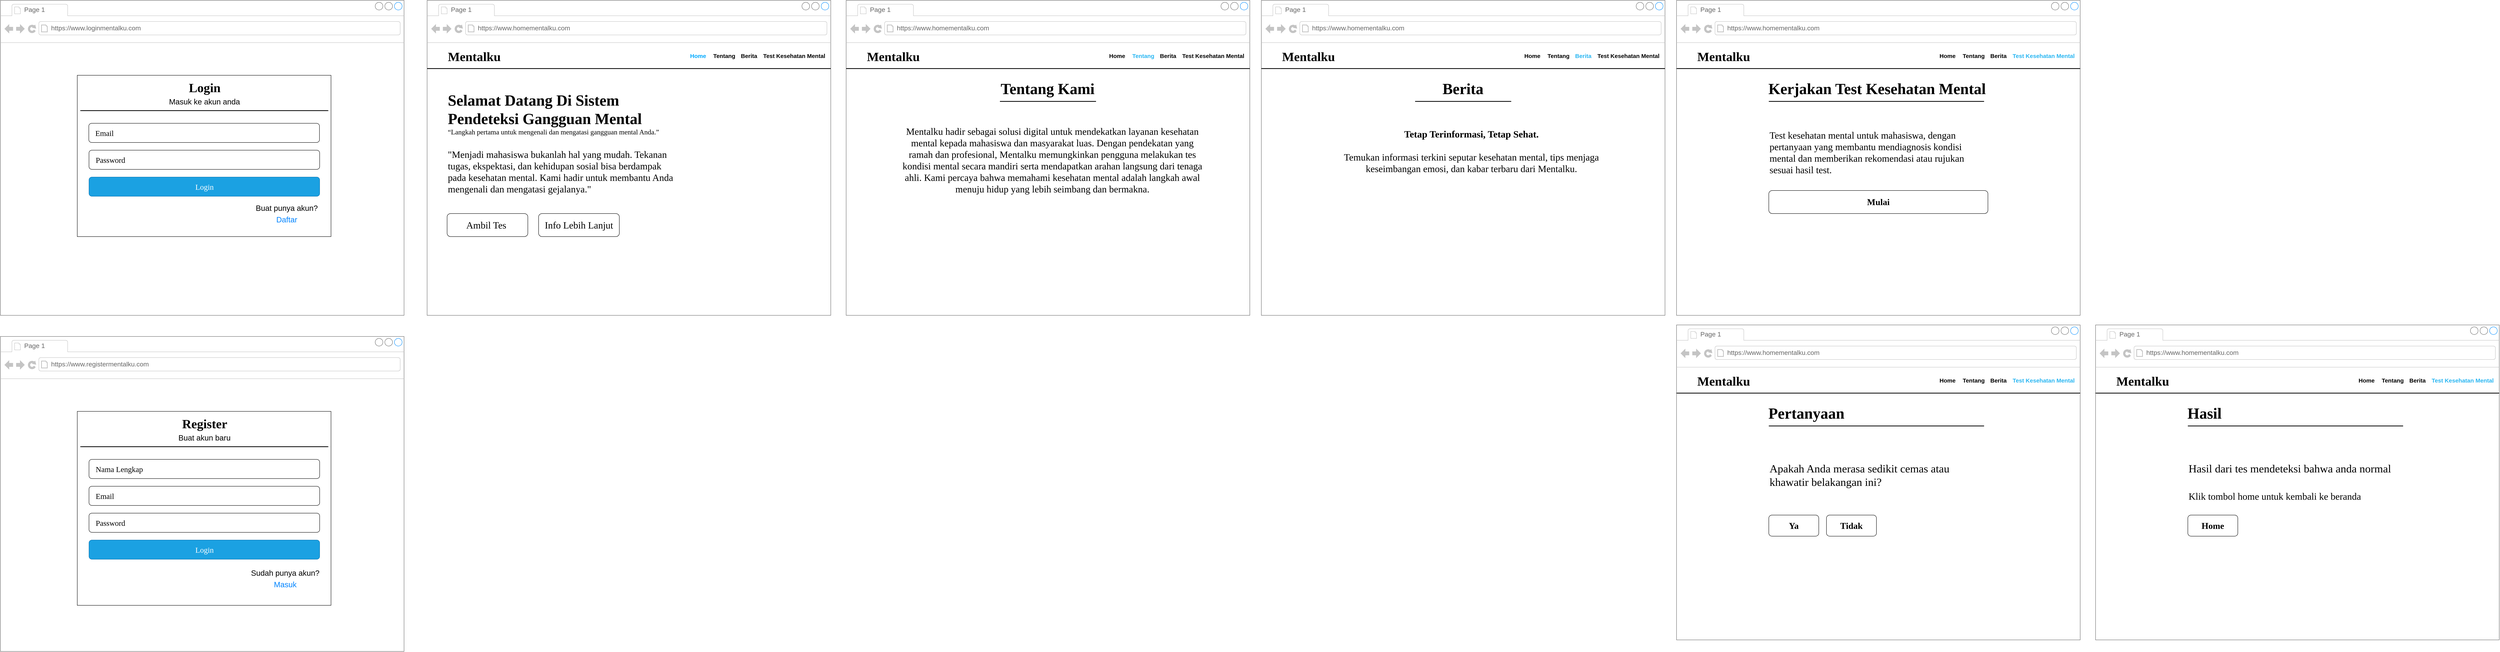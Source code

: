 <mxfile version="26.2.12">
  <diagram name="Page-1" id="2cc2dc42-3aac-f2a9-1cec-7a8b7cbee084">
    <mxGraphModel dx="9864" dy="3528" grid="1" gridSize="10" guides="1" tooltips="1" connect="1" arrows="1" fold="1" page="1" pageScale="1" pageWidth="1100" pageHeight="850" background="none" math="0" shadow="0">
      <root>
        <mxCell id="0" />
        <mxCell id="1" parent="0" />
        <mxCell id="7026571954dc6520-1" value="" style="strokeWidth=1;shadow=0;dashed=0;align=center;html=1;shape=mxgraph.mockup.containers.browserWindow;rSize=0;strokeColor=#666666;mainText=,;recursiveResize=0;rounded=0;labelBackgroundColor=none;fontFamily=Verdana;fontSize=15;labelBorderColor=light-dark(#29b6f2, #ededed);" parent="1" vertex="1">
          <mxGeometry x="-1100" y="15" width="1050" height="820" as="geometry" />
        </mxCell>
        <mxCell id="7026571954dc6520-2" value="Page 1" style="strokeWidth=1;shadow=0;dashed=0;align=center;html=1;shape=mxgraph.mockup.containers.anchor;fontSize=17;fontColor=#666666;align=left;" parent="7026571954dc6520-1" vertex="1">
          <mxGeometry x="60" y="12" width="110" height="26" as="geometry" />
        </mxCell>
        <mxCell id="7026571954dc6520-3" value="https://www.homementalku.com" style="strokeWidth=1;shadow=0;dashed=0;align=center;html=1;shape=mxgraph.mockup.containers.anchor;rSize=0;fontSize=17;fontColor=#666666;align=left;" parent="7026571954dc6520-1" vertex="1">
          <mxGeometry x="130" y="60" width="250" height="26" as="geometry" />
        </mxCell>
        <mxCell id="7026571954dc6520-4" value="&lt;b&gt;Mentalku&lt;/b&gt;" style="text;html=1;points=[];align=left;verticalAlign=top;spacingTop=-4;fontSize=33;fontFamily=Times New Roman;" parent="7026571954dc6520-1" vertex="1">
          <mxGeometry x="52" y="125" width="128" height="37" as="geometry" />
        </mxCell>
        <mxCell id="7026571954dc6520-17" value="&quot;Menjadi mahasiswa bukanlah hal yang mudah. Tekanan tugas, ekspektasi, dan kehidupan sosial bisa berdampak pada kesehatan mental. Kami hadir untuk membantu Anda mengenali dan mengatasi gejalanya.&quot;" style="text;spacingTop=-5;whiteSpace=wrap;html=1;align=left;fontSize=25;fontFamily=Times New Roman;fillColor=none;strokeColor=none;rounded=0;shadow=1;labelBackgroundColor=none;" parent="7026571954dc6520-1" vertex="1">
          <mxGeometry x="52" y="385" width="608" height="145" as="geometry" />
        </mxCell>
        <mxCell id="vVaXHezr2yrxC_cSdvCb-132" value="" style="line;strokeWidth=2;html=1;" vertex="1" parent="7026571954dc6520-1">
          <mxGeometry y="160" width="1050" height="35" as="geometry" />
        </mxCell>
        <mxCell id="vVaXHezr2yrxC_cSdvCb-134" value="&lt;b&gt;&lt;font style=&quot;font-size: 15px;&quot;&gt;Home&lt;/font&gt;&lt;/b&gt;" style="text;html=1;align=center;verticalAlign=middle;whiteSpace=wrap;rounded=0;fontColor=light-dark(#00aaff, #ededed);" vertex="1" parent="7026571954dc6520-1">
          <mxGeometry x="675" y="128.5" width="60" height="30" as="geometry" />
        </mxCell>
        <mxCell id="vVaXHezr2yrxC_cSdvCb-135" value="&lt;b&gt;Tentang&lt;/b&gt;" style="text;html=1;align=center;verticalAlign=middle;whiteSpace=wrap;rounded=0;fontSize=15;" vertex="1" parent="7026571954dc6520-1">
          <mxGeometry x="738" y="128.5" width="70" height="30" as="geometry" />
        </mxCell>
        <mxCell id="vVaXHezr2yrxC_cSdvCb-136" value="&lt;b&gt;Berita&lt;/b&gt;" style="text;html=1;align=center;verticalAlign=middle;whiteSpace=wrap;rounded=0;fontSize=15;" vertex="1" parent="7026571954dc6520-1">
          <mxGeometry x="805" y="128.5" width="65" height="30" as="geometry" />
        </mxCell>
        <mxCell id="vVaXHezr2yrxC_cSdvCb-137" value="&lt;b&gt;Test Kesehatan Mental&lt;/b&gt;" style="text;html=1;align=center;verticalAlign=middle;whiteSpace=wrap;rounded=0;fontSize=15;" vertex="1" parent="7026571954dc6520-1">
          <mxGeometry x="870" y="128.5" width="170" height="30" as="geometry" />
        </mxCell>
        <mxCell id="vVaXHezr2yrxC_cSdvCb-151" value="&lt;b&gt;&lt;font style=&quot;font-size: 40px;&quot;&gt;Selamat Datang Di Sistem Pendeteksi Gangguan Mental&lt;/font&gt;&lt;/b&gt;" style="text;spacingTop=-5;whiteSpace=wrap;html=1;align=left;fontSize=31;fontFamily=Times New Roman;fillColor=none;strokeColor=none;rounded=0;shadow=1;labelBackgroundColor=none;" vertex="1" parent="7026571954dc6520-1">
          <mxGeometry x="52" y="235" width="568" height="115" as="geometry" />
        </mxCell>
        <mxCell id="vVaXHezr2yrxC_cSdvCb-153" value="Ambil Tes&amp;nbsp;" style="rounded=1;html=1;fontSize=25;fontFamily=Times New Roman;glass=0;labelBorderColor=none;whiteSpace=wrap;" vertex="1" parent="7026571954dc6520-1">
          <mxGeometry x="52" y="555" width="210" height="60" as="geometry" />
        </mxCell>
        <mxCell id="vVaXHezr2yrxC_cSdvCb-167" value="Info Lebih Lanjut" style="rounded=1;whiteSpace=wrap;html=1;fontSize=25;fontFamily=Times New Roman;" vertex="1" parent="7026571954dc6520-1">
          <mxGeometry x="290" y="555" width="210" height="60" as="geometry" />
        </mxCell>
        <mxCell id="vVaXHezr2yrxC_cSdvCb-181" value="“Langkah pertama untuk mengenali dan mengatasi gangguan mental Anda.”" style="text;html=1;align=left;verticalAlign=middle;whiteSpace=wrap;rounded=0;fontFamily=Times New Roman;fontSize=18;" vertex="1" parent="7026571954dc6520-1">
          <mxGeometry x="52" y="328" width="558" height="30" as="geometry" />
        </mxCell>
        <mxCell id="vVaXHezr2yrxC_cSdvCb-82" value="" style="strokeWidth=1;shadow=0;dashed=0;align=center;html=1;shape=mxgraph.mockup.containers.browserWindow;rSize=0;strokeColor=#666666;mainText=,;recursiveResize=0;rounded=0;labelBackgroundColor=none;fontFamily=Verdana;fontSize=12" vertex="1" parent="1">
          <mxGeometry x="-2210" y="15" width="1050" height="820" as="geometry" />
        </mxCell>
        <mxCell id="vVaXHezr2yrxC_cSdvCb-83" value="Page 1" style="strokeWidth=1;shadow=0;dashed=0;align=center;html=1;shape=mxgraph.mockup.containers.anchor;fontSize=17;fontColor=#666666;align=left;" vertex="1" parent="vVaXHezr2yrxC_cSdvCb-82">
          <mxGeometry x="60" y="12" width="110" height="26" as="geometry" />
        </mxCell>
        <mxCell id="vVaXHezr2yrxC_cSdvCb-84" value="https://www.loginmentalku.com" style="strokeWidth=1;shadow=0;dashed=0;align=center;html=1;shape=mxgraph.mockup.containers.anchor;rSize=0;fontSize=17;fontColor=#666666;align=left;" vertex="1" parent="vVaXHezr2yrxC_cSdvCb-82">
          <mxGeometry x="130" y="60" width="250" height="26" as="geometry" />
        </mxCell>
        <mxCell id="vVaXHezr2yrxC_cSdvCb-85" value="" style="rounded=0;whiteSpace=wrap;html=1;" vertex="1" parent="vVaXHezr2yrxC_cSdvCb-82">
          <mxGeometry x="200" y="195" width="660" height="420" as="geometry" />
        </mxCell>
        <mxCell id="vVaXHezr2yrxC_cSdvCb-86" value="&lt;b&gt;&lt;font style=&quot;font-size: 33px;&quot;&gt;Login&lt;/font&gt;&lt;/b&gt;" style="text;html=1;points=[];align=center;verticalAlign=middle;spacingTop=-4;fontSize=30;fontFamily=Verdana;rounded=0;labelPosition=center;verticalLabelPosition=middle;" vertex="1" parent="vVaXHezr2yrxC_cSdvCb-82">
          <mxGeometry x="478" y="205" width="105" height="49" as="geometry" />
        </mxCell>
        <mxCell id="vVaXHezr2yrxC_cSdvCb-87" value="" style="line;strokeWidth=2;html=1;" vertex="1" parent="vVaXHezr2yrxC_cSdvCb-82">
          <mxGeometry x="208" y="282" width="645" height="10" as="geometry" />
        </mxCell>
        <mxCell id="vVaXHezr2yrxC_cSdvCb-88" value="Masuk ke akun anda" style="text;html=1;align=center;verticalAlign=middle;whiteSpace=wrap;rounded=0;fontSize=20;" vertex="1" parent="vVaXHezr2yrxC_cSdvCb-82">
          <mxGeometry x="419.5" y="233" width="222" height="59" as="geometry" />
        </mxCell>
        <mxCell id="vVaXHezr2yrxC_cSdvCb-89" value="&lt;font face=&quot;Times New Roman&quot; style=&quot;font-size: 20px;&quot;&gt;&amp;nbsp; &amp;nbsp;Email&lt;/font&gt;" style="rounded=1;whiteSpace=wrap;html=1;align=left;" vertex="1" parent="vVaXHezr2yrxC_cSdvCb-82">
          <mxGeometry x="230" y="320" width="600" height="50" as="geometry" />
        </mxCell>
        <mxCell id="vVaXHezr2yrxC_cSdvCb-90" value="&lt;font face=&quot;Times New Roman&quot; style=&quot;font-size: 20px;&quot;&gt;&amp;nbsp; &amp;nbsp;Password&lt;/font&gt;" style="rounded=1;whiteSpace=wrap;html=1;align=left;" vertex="1" parent="vVaXHezr2yrxC_cSdvCb-82">
          <mxGeometry x="230.5" y="390" width="600" height="50" as="geometry" />
        </mxCell>
        <mxCell id="vVaXHezr2yrxC_cSdvCb-91" value="&lt;font face=&quot;Times New Roman&quot; style=&quot;font-size: 20px;&quot;&gt;Login&lt;/font&gt;" style="rounded=1;whiteSpace=wrap;html=1;align=center;fillColor=#1ba1e2;fontColor=#ffffff;strokeColor=#006EAF;" vertex="1" parent="vVaXHezr2yrxC_cSdvCb-82">
          <mxGeometry x="230.5" y="460" width="600" height="50" as="geometry" />
        </mxCell>
        <mxCell id="vVaXHezr2yrxC_cSdvCb-103" value="&lt;font style=&quot;font-size: 20px;&quot;&gt;Buat punya akun?&lt;/font&gt;" style="text;html=1;align=center;verticalAlign=middle;whiteSpace=wrap;rounded=0;" vertex="1" parent="vVaXHezr2yrxC_cSdvCb-82">
          <mxGeometry x="660" y="525" width="170" height="30" as="geometry" />
        </mxCell>
        <mxCell id="vVaXHezr2yrxC_cSdvCb-104" value="Daftar" style="text;html=1;align=center;verticalAlign=middle;whiteSpace=wrap;rounded=0;fontSize=20;labelBackgroundColor=none;fontColor=light-dark(#0084ff, #ededed);" vertex="1" parent="vVaXHezr2yrxC_cSdvCb-82">
          <mxGeometry x="715" y="555" width="60" height="30" as="geometry" />
        </mxCell>
        <mxCell id="vVaXHezr2yrxC_cSdvCb-105" value="" style="strokeWidth=1;shadow=0;dashed=0;align=center;html=1;shape=mxgraph.mockup.containers.browserWindow;rSize=0;strokeColor=#666666;mainText=,;recursiveResize=0;rounded=0;labelBackgroundColor=none;fontFamily=Verdana;fontSize=12" vertex="1" parent="1">
          <mxGeometry x="-2210" y="890" width="1050" height="820" as="geometry" />
        </mxCell>
        <mxCell id="vVaXHezr2yrxC_cSdvCb-106" value="Page 1" style="strokeWidth=1;shadow=0;dashed=0;align=center;html=1;shape=mxgraph.mockup.containers.anchor;fontSize=17;fontColor=#666666;align=left;" vertex="1" parent="vVaXHezr2yrxC_cSdvCb-105">
          <mxGeometry x="60" y="12" width="110" height="26" as="geometry" />
        </mxCell>
        <mxCell id="vVaXHezr2yrxC_cSdvCb-107" value="https://www.registermentalku.com" style="strokeWidth=1;shadow=0;dashed=0;align=center;html=1;shape=mxgraph.mockup.containers.anchor;rSize=0;fontSize=17;fontColor=#666666;align=left;" vertex="1" parent="vVaXHezr2yrxC_cSdvCb-105">
          <mxGeometry x="130" y="60" width="250" height="26" as="geometry" />
        </mxCell>
        <mxCell id="vVaXHezr2yrxC_cSdvCb-108" value="" style="rounded=0;whiteSpace=wrap;html=1;" vertex="1" parent="vVaXHezr2yrxC_cSdvCb-105">
          <mxGeometry x="200" y="195" width="660" height="505" as="geometry" />
        </mxCell>
        <mxCell id="vVaXHezr2yrxC_cSdvCb-109" value="&lt;span style=&quot;font-size: 33px;&quot;&gt;&lt;b&gt;Register&lt;/b&gt;&lt;/span&gt;" style="text;html=1;points=[];align=center;verticalAlign=middle;spacingTop=-4;fontSize=30;fontFamily=Verdana;rounded=0;labelPosition=center;verticalLabelPosition=middle;" vertex="1" parent="vVaXHezr2yrxC_cSdvCb-105">
          <mxGeometry x="478" y="205" width="105" height="49" as="geometry" />
        </mxCell>
        <mxCell id="vVaXHezr2yrxC_cSdvCb-110" value="" style="line;strokeWidth=2;html=1;" vertex="1" parent="vVaXHezr2yrxC_cSdvCb-105">
          <mxGeometry x="208" y="282" width="645" height="10" as="geometry" />
        </mxCell>
        <mxCell id="vVaXHezr2yrxC_cSdvCb-111" value="Buat akun baru" style="text;html=1;align=center;verticalAlign=middle;whiteSpace=wrap;rounded=0;fontSize=20;" vertex="1" parent="vVaXHezr2yrxC_cSdvCb-105">
          <mxGeometry x="419.5" y="233" width="222" height="59" as="geometry" />
        </mxCell>
        <mxCell id="vVaXHezr2yrxC_cSdvCb-112" value="&lt;font face=&quot;Times New Roman&quot; style=&quot;font-size: 20px;&quot;&gt;&amp;nbsp; &amp;nbsp;Nama Lengkap&lt;/font&gt;" style="rounded=1;whiteSpace=wrap;html=1;align=left;" vertex="1" parent="vVaXHezr2yrxC_cSdvCb-105">
          <mxGeometry x="230.5" y="320" width="600" height="50" as="geometry" />
        </mxCell>
        <mxCell id="vVaXHezr2yrxC_cSdvCb-113" value="&lt;font face=&quot;Times New Roman&quot; style=&quot;font-size: 20px;&quot;&gt;&amp;nbsp; &amp;nbsp;Password&lt;/font&gt;" style="rounded=1;whiteSpace=wrap;html=1;align=left;" vertex="1" parent="vVaXHezr2yrxC_cSdvCb-105">
          <mxGeometry x="230.5" y="460" width="600" height="50" as="geometry" />
        </mxCell>
        <mxCell id="vVaXHezr2yrxC_cSdvCb-114" value="&lt;font face=&quot;Times New Roman&quot; style=&quot;font-size: 20px;&quot;&gt;Login&lt;/font&gt;" style="rounded=1;whiteSpace=wrap;html=1;align=center;fillColor=#1ba1e2;fontColor=#ffffff;strokeColor=#006EAF;" vertex="1" parent="vVaXHezr2yrxC_cSdvCb-105">
          <mxGeometry x="230.5" y="530" width="600" height="50" as="geometry" />
        </mxCell>
        <mxCell id="vVaXHezr2yrxC_cSdvCb-115" value="&lt;font style=&quot;font-size: 20px;&quot;&gt;Sudah punya akun?&lt;/font&gt;" style="text;html=1;align=center;verticalAlign=middle;whiteSpace=wrap;rounded=0;" vertex="1" parent="vVaXHezr2yrxC_cSdvCb-105">
          <mxGeometry x="650.5" y="600" width="180" height="30" as="geometry" />
        </mxCell>
        <mxCell id="vVaXHezr2yrxC_cSdvCb-116" value="Masuk" style="text;html=1;align=center;verticalAlign=middle;whiteSpace=wrap;rounded=0;fontSize=20;labelBackgroundColor=none;fontColor=light-dark(#0084ff, #ededed);" vertex="1" parent="vVaXHezr2yrxC_cSdvCb-105">
          <mxGeometry x="710.5" y="630" width="60" height="30" as="geometry" />
        </mxCell>
        <mxCell id="vVaXHezr2yrxC_cSdvCb-117" value="&lt;font face=&quot;Times New Roman&quot; style=&quot;font-size: 20px;&quot;&gt;&amp;nbsp; &amp;nbsp;Email&lt;/font&gt;" style="rounded=1;whiteSpace=wrap;html=1;align=left;" vertex="1" parent="vVaXHezr2yrxC_cSdvCb-105">
          <mxGeometry x="230.5" y="390" width="600" height="50" as="geometry" />
        </mxCell>
        <mxCell id="vVaXHezr2yrxC_cSdvCb-182" value="" style="strokeWidth=1;shadow=0;dashed=0;align=center;html=1;shape=mxgraph.mockup.containers.browserWindow;rSize=0;strokeColor=#666666;mainText=,;recursiveResize=0;rounded=0;labelBackgroundColor=none;fontFamily=Verdana;fontSize=15;labelBorderColor=light-dark(#29b6f2, #ededed);" vertex="1" parent="1">
          <mxGeometry x="-10.0" y="15" width="1050" height="820" as="geometry" />
        </mxCell>
        <mxCell id="vVaXHezr2yrxC_cSdvCb-183" value="Page 1" style="strokeWidth=1;shadow=0;dashed=0;align=center;html=1;shape=mxgraph.mockup.containers.anchor;fontSize=17;fontColor=#666666;align=left;" vertex="1" parent="vVaXHezr2yrxC_cSdvCb-182">
          <mxGeometry x="60" y="12" width="110" height="26" as="geometry" />
        </mxCell>
        <mxCell id="vVaXHezr2yrxC_cSdvCb-184" value="https://www.homementalku.com" style="strokeWidth=1;shadow=0;dashed=0;align=center;html=1;shape=mxgraph.mockup.containers.anchor;rSize=0;fontSize=17;fontColor=#666666;align=left;" vertex="1" parent="vVaXHezr2yrxC_cSdvCb-182">
          <mxGeometry x="130" y="60" width="250" height="26" as="geometry" />
        </mxCell>
        <mxCell id="vVaXHezr2yrxC_cSdvCb-185" value="&lt;b&gt;Mentalku&lt;/b&gt;" style="text;html=1;points=[];align=left;verticalAlign=top;spacingTop=-4;fontSize=33;fontFamily=Times New Roman;" vertex="1" parent="vVaXHezr2yrxC_cSdvCb-182">
          <mxGeometry x="52" y="125" width="128" height="37" as="geometry" />
        </mxCell>
        <mxCell id="vVaXHezr2yrxC_cSdvCb-187" value="" style="line;strokeWidth=2;html=1;" vertex="1" parent="vVaXHezr2yrxC_cSdvCb-182">
          <mxGeometry y="160" width="1050" height="35" as="geometry" />
        </mxCell>
        <mxCell id="vVaXHezr2yrxC_cSdvCb-188" value="&lt;b&gt;&lt;font style=&quot;font-size: 15px;&quot;&gt;Home&lt;/font&gt;&lt;/b&gt;" style="text;html=1;align=center;verticalAlign=middle;whiteSpace=wrap;rounded=0;fontColor=light-dark(#000000,#EDEDED);" vertex="1" parent="vVaXHezr2yrxC_cSdvCb-182">
          <mxGeometry x="675" y="128.5" width="60" height="30" as="geometry" />
        </mxCell>
        <mxCell id="vVaXHezr2yrxC_cSdvCb-189" value="&lt;b&gt;Tentang&lt;/b&gt;" style="text;html=1;align=center;verticalAlign=middle;whiteSpace=wrap;rounded=0;fontSize=15;fontColor=light-dark(#29b6f2, #ededed);" vertex="1" parent="vVaXHezr2yrxC_cSdvCb-182">
          <mxGeometry x="738" y="128.5" width="70" height="30" as="geometry" />
        </mxCell>
        <mxCell id="vVaXHezr2yrxC_cSdvCb-190" value="&lt;b&gt;Berita&lt;/b&gt;" style="text;html=1;align=center;verticalAlign=middle;whiteSpace=wrap;rounded=0;fontSize=15;" vertex="1" parent="vVaXHezr2yrxC_cSdvCb-182">
          <mxGeometry x="805" y="128.5" width="65" height="30" as="geometry" />
        </mxCell>
        <mxCell id="vVaXHezr2yrxC_cSdvCb-191" value="&lt;b&gt;Test Kesehatan Mental&lt;/b&gt;" style="text;html=1;align=center;verticalAlign=middle;whiteSpace=wrap;rounded=0;fontSize=15;" vertex="1" parent="vVaXHezr2yrxC_cSdvCb-182">
          <mxGeometry x="870" y="128.5" width="170" height="30" as="geometry" />
        </mxCell>
        <mxCell id="vVaXHezr2yrxC_cSdvCb-192" value="&lt;b&gt;&lt;font style=&quot;font-size: 40px;&quot;&gt;Tentang Kami&lt;/font&gt;&lt;/b&gt;" style="text;spacingTop=-5;whiteSpace=wrap;html=1;align=left;fontSize=31;fontFamily=Times New Roman;fillColor=none;strokeColor=none;rounded=0;shadow=1;labelBackgroundColor=none;" vertex="1" parent="vVaXHezr2yrxC_cSdvCb-182">
          <mxGeometry x="400" y="205" width="249" height="45" as="geometry" />
        </mxCell>
        <mxCell id="vVaXHezr2yrxC_cSdvCb-197" value="" style="line;strokeWidth=2;html=1;" vertex="1" parent="vVaXHezr2yrxC_cSdvCb-182">
          <mxGeometry x="400" y="258" width="250" height="10" as="geometry" />
        </mxCell>
        <mxCell id="vVaXHezr2yrxC_cSdvCb-199" value="&lt;span style=&quot;&quot; data-start=&quot;80&quot; data-end=&quot;92&quot;&gt;Mentalku&lt;/span&gt; hadir sebagai solusi digital untuk mendekatkan layanan kesehatan mental kepada mahasiswa dan masyarakat luas. Dengan pendekatan yang ramah dan profesional, Mentalku memungkinkan pengguna melakukan tes kondisi mental secara mandiri serta mendapatkan arahan langsung dari tenaga ahli. Kami percaya bahwa memahami kesehatan mental adalah langkah awal menuju hidup yang lebih seimbang dan bermakna." style="text;spacingTop=-5;whiteSpace=wrap;html=1;align=center;fontSize=25;fontFamily=Times New Roman;fillColor=none;strokeColor=none;rounded=0;shadow=1;labelBackgroundColor=none;" vertex="1" parent="vVaXHezr2yrxC_cSdvCb-182">
          <mxGeometry x="140" y="325" width="793" height="205" as="geometry" />
        </mxCell>
        <mxCell id="vVaXHezr2yrxC_cSdvCb-200" value="" style="strokeWidth=1;shadow=0;dashed=0;align=center;html=1;shape=mxgraph.mockup.containers.browserWindow;rSize=0;strokeColor=#666666;mainText=,;recursiveResize=0;rounded=0;labelBackgroundColor=none;fontFamily=Verdana;fontSize=15;labelBorderColor=light-dark(#29b6f2, #ededed);" vertex="1" parent="1">
          <mxGeometry x="1070.0" y="15" width="1050" height="820" as="geometry" />
        </mxCell>
        <mxCell id="vVaXHezr2yrxC_cSdvCb-201" value="Page 1" style="strokeWidth=1;shadow=0;dashed=0;align=center;html=1;shape=mxgraph.mockup.containers.anchor;fontSize=17;fontColor=#666666;align=left;" vertex="1" parent="vVaXHezr2yrxC_cSdvCb-200">
          <mxGeometry x="60" y="12" width="110" height="26" as="geometry" />
        </mxCell>
        <mxCell id="vVaXHezr2yrxC_cSdvCb-202" value="https://www.homementalku.com" style="strokeWidth=1;shadow=0;dashed=0;align=center;html=1;shape=mxgraph.mockup.containers.anchor;rSize=0;fontSize=17;fontColor=#666666;align=left;" vertex="1" parent="vVaXHezr2yrxC_cSdvCb-200">
          <mxGeometry x="130" y="60" width="250" height="26" as="geometry" />
        </mxCell>
        <mxCell id="vVaXHezr2yrxC_cSdvCb-203" value="&lt;b&gt;Mentalku&lt;/b&gt;" style="text;html=1;points=[];align=left;verticalAlign=top;spacingTop=-4;fontSize=33;fontFamily=Times New Roman;" vertex="1" parent="vVaXHezr2yrxC_cSdvCb-200">
          <mxGeometry x="52" y="125" width="128" height="37" as="geometry" />
        </mxCell>
        <mxCell id="vVaXHezr2yrxC_cSdvCb-204" value="" style="line;strokeWidth=2;html=1;" vertex="1" parent="vVaXHezr2yrxC_cSdvCb-200">
          <mxGeometry y="160" width="1050" height="35" as="geometry" />
        </mxCell>
        <mxCell id="vVaXHezr2yrxC_cSdvCb-205" value="&lt;b&gt;&lt;font style=&quot;font-size: 15px;&quot;&gt;Home&lt;/font&gt;&lt;/b&gt;" style="text;html=1;align=center;verticalAlign=middle;whiteSpace=wrap;rounded=0;fontColor=light-dark(#000000,#EDEDED);" vertex="1" parent="vVaXHezr2yrxC_cSdvCb-200">
          <mxGeometry x="675" y="128.5" width="60" height="30" as="geometry" />
        </mxCell>
        <mxCell id="vVaXHezr2yrxC_cSdvCb-206" value="&lt;b&gt;Tentang&lt;/b&gt;" style="text;html=1;align=center;verticalAlign=middle;whiteSpace=wrap;rounded=0;fontSize=15;fontColor=light-dark(#000000,#EDEDED);" vertex="1" parent="vVaXHezr2yrxC_cSdvCb-200">
          <mxGeometry x="738" y="128.5" width="70" height="30" as="geometry" />
        </mxCell>
        <mxCell id="vVaXHezr2yrxC_cSdvCb-207" value="&lt;b&gt;Berita&lt;/b&gt;" style="text;html=1;align=center;verticalAlign=middle;whiteSpace=wrap;rounded=0;fontSize=15;fontColor=light-dark(#29b6f2, #ededed);" vertex="1" parent="vVaXHezr2yrxC_cSdvCb-200">
          <mxGeometry x="805" y="128.5" width="65" height="30" as="geometry" />
        </mxCell>
        <mxCell id="vVaXHezr2yrxC_cSdvCb-208" value="&lt;b&gt;Test Kesehatan Mental&lt;/b&gt;" style="text;html=1;align=center;verticalAlign=middle;whiteSpace=wrap;rounded=0;fontSize=15;" vertex="1" parent="vVaXHezr2yrxC_cSdvCb-200">
          <mxGeometry x="870" y="128.5" width="170" height="30" as="geometry" />
        </mxCell>
        <mxCell id="vVaXHezr2yrxC_cSdvCb-209" value="&lt;b&gt;&lt;font style=&quot;font-size: 40px;&quot;&gt;Berita&lt;/font&gt;&lt;/b&gt;" style="text;spacingTop=-5;whiteSpace=wrap;html=1;align=center;fontSize=31;fontFamily=Times New Roman;fillColor=none;strokeColor=none;rounded=0;shadow=1;labelBackgroundColor=none;" vertex="1" parent="vVaXHezr2yrxC_cSdvCb-200">
          <mxGeometry x="400" y="205" width="249" height="45" as="geometry" />
        </mxCell>
        <mxCell id="vVaXHezr2yrxC_cSdvCb-210" value="" style="line;strokeWidth=2;html=1;" vertex="1" parent="vVaXHezr2yrxC_cSdvCb-200">
          <mxGeometry x="400" y="258" width="250" height="10" as="geometry" />
        </mxCell>
        <mxCell id="vVaXHezr2yrxC_cSdvCb-211" value="&lt;p class=&quot;&quot; data-end=&quot;288&quot; data-start=&quot;132&quot;&gt;&lt;strong data-end=&quot;168&quot; data-start=&quot;132&quot;&gt;Tetap Terinformasi, Tetap Sehat.&lt;/strong&gt;&lt;br data-end=&quot;171&quot; data-start=&quot;168&quot;&gt;&lt;br/&gt;Temukan informasi terkini seputar kesehatan mental, tips menjaga keseimbangan emosi, dan kabar terbaru dari Mentalku.&lt;/p&gt;" style="text;spacingTop=-5;whiteSpace=wrap;html=1;align=center;fontSize=25;fontFamily=Times New Roman;fillColor=none;strokeColor=none;rounded=0;shadow=1;labelBackgroundColor=none;" vertex="1" parent="vVaXHezr2yrxC_cSdvCb-200">
          <mxGeometry x="150" y="307" width="793" height="205" as="geometry" />
        </mxCell>
        <mxCell id="vVaXHezr2yrxC_cSdvCb-212" value="" style="strokeWidth=1;shadow=0;dashed=0;align=center;html=1;shape=mxgraph.mockup.containers.browserWindow;rSize=0;strokeColor=#666666;mainText=,;recursiveResize=0;rounded=0;labelBackgroundColor=none;fontFamily=Verdana;fontSize=15;labelBorderColor=light-dark(#29b6f2, #ededed);fontColor=light-dark(#29b6f2, #ededed);" vertex="1" parent="1">
          <mxGeometry x="2150.0" y="15" width="1050" height="820" as="geometry" />
        </mxCell>
        <mxCell id="vVaXHezr2yrxC_cSdvCb-213" value="Page 1" style="strokeWidth=1;shadow=0;dashed=0;align=center;html=1;shape=mxgraph.mockup.containers.anchor;fontSize=17;fontColor=#666666;align=left;" vertex="1" parent="vVaXHezr2yrxC_cSdvCb-212">
          <mxGeometry x="60" y="12" width="110" height="26" as="geometry" />
        </mxCell>
        <mxCell id="vVaXHezr2yrxC_cSdvCb-214" value="https://www.homementalku.com" style="strokeWidth=1;shadow=0;dashed=0;align=center;html=1;shape=mxgraph.mockup.containers.anchor;rSize=0;fontSize=17;fontColor=#666666;align=left;" vertex="1" parent="vVaXHezr2yrxC_cSdvCb-212">
          <mxGeometry x="130" y="60" width="250" height="26" as="geometry" />
        </mxCell>
        <mxCell id="vVaXHezr2yrxC_cSdvCb-215" value="&lt;b&gt;Mentalku&lt;/b&gt;" style="text;html=1;points=[];align=left;verticalAlign=top;spacingTop=-4;fontSize=33;fontFamily=Times New Roman;" vertex="1" parent="vVaXHezr2yrxC_cSdvCb-212">
          <mxGeometry x="52" y="125" width="128" height="37" as="geometry" />
        </mxCell>
        <mxCell id="vVaXHezr2yrxC_cSdvCb-216" value="" style="line;strokeWidth=2;html=1;" vertex="1" parent="vVaXHezr2yrxC_cSdvCb-212">
          <mxGeometry y="160" width="1050" height="35" as="geometry" />
        </mxCell>
        <mxCell id="vVaXHezr2yrxC_cSdvCb-217" value="&lt;b&gt;&lt;font style=&quot;font-size: 15px;&quot;&gt;Home&lt;/font&gt;&lt;/b&gt;" style="text;html=1;align=center;verticalAlign=middle;whiteSpace=wrap;rounded=0;fontColor=light-dark(#000000,#EDEDED);" vertex="1" parent="vVaXHezr2yrxC_cSdvCb-212">
          <mxGeometry x="675" y="128.5" width="60" height="30" as="geometry" />
        </mxCell>
        <mxCell id="vVaXHezr2yrxC_cSdvCb-218" value="&lt;b&gt;Tentang&lt;/b&gt;" style="text;html=1;align=center;verticalAlign=middle;whiteSpace=wrap;rounded=0;fontSize=15;fontColor=light-dark(#000000,#EDEDED);" vertex="1" parent="vVaXHezr2yrxC_cSdvCb-212">
          <mxGeometry x="738" y="128.5" width="70" height="30" as="geometry" />
        </mxCell>
        <mxCell id="vVaXHezr2yrxC_cSdvCb-219" value="&lt;b&gt;Berita&lt;/b&gt;" style="text;html=1;align=center;verticalAlign=middle;whiteSpace=wrap;rounded=0;fontSize=15;" vertex="1" parent="vVaXHezr2yrxC_cSdvCb-212">
          <mxGeometry x="805" y="128.5" width="65" height="30" as="geometry" />
        </mxCell>
        <mxCell id="vVaXHezr2yrxC_cSdvCb-220" value="&lt;b&gt;Test Kesehatan Mental&lt;/b&gt;" style="text;html=1;align=center;verticalAlign=middle;whiteSpace=wrap;rounded=0;fontSize=15;fontColor=light-dark(#29b6f2, #ededed);" vertex="1" parent="vVaXHezr2yrxC_cSdvCb-212">
          <mxGeometry x="870" y="128.5" width="170" height="30" as="geometry" />
        </mxCell>
        <mxCell id="vVaXHezr2yrxC_cSdvCb-221" value="&lt;b&gt;&lt;font style=&quot;font-size: 40px;&quot;&gt;Kerjakan Test Kesehatan Mental&lt;/font&gt;&lt;/b&gt;" style="text;spacingTop=-5;whiteSpace=wrap;html=1;align=left;fontSize=31;fontFamily=Times New Roman;fillColor=none;strokeColor=none;rounded=0;shadow=1;labelBackgroundColor=none;" vertex="1" parent="vVaXHezr2yrxC_cSdvCb-212">
          <mxGeometry x="236.5" y="205" width="600" height="45" as="geometry" />
        </mxCell>
        <mxCell id="vVaXHezr2yrxC_cSdvCb-222" value="" style="line;strokeWidth=2;html=1;" vertex="1" parent="vVaXHezr2yrxC_cSdvCb-212">
          <mxGeometry x="240" y="258" width="560" height="10" as="geometry" />
        </mxCell>
        <mxCell id="vVaXHezr2yrxC_cSdvCb-223" value="Test kesehatan mental untuk mahasiswa, dengan pertanyaan yang membantu mendiagnosis kondisi mental dan memberikan rekomendasi atau rujukan sesuai hasil test." style="text;spacingTop=-5;whiteSpace=wrap;html=1;align=left;fontSize=25;fontFamily=Times New Roman;fillColor=none;strokeColor=none;rounded=0;shadow=1;labelBackgroundColor=none;" vertex="1" parent="vVaXHezr2yrxC_cSdvCb-212">
          <mxGeometry x="240" y="335" width="560" height="115" as="geometry" />
        </mxCell>
        <mxCell id="vVaXHezr2yrxC_cSdvCb-224" value="&lt;b&gt;Mulai&lt;/b&gt;" style="rounded=1;whiteSpace=wrap;html=1;fontSize=23;fontFamily=Times New Roman;" vertex="1" parent="vVaXHezr2yrxC_cSdvCb-212">
          <mxGeometry x="240" y="495" width="570" height="60" as="geometry" />
        </mxCell>
        <mxCell id="vVaXHezr2yrxC_cSdvCb-226" value="" style="strokeWidth=1;shadow=0;dashed=0;align=center;html=1;shape=mxgraph.mockup.containers.browserWindow;rSize=0;strokeColor=#666666;mainText=,;recursiveResize=0;rounded=0;labelBackgroundColor=none;fontFamily=Verdana;fontSize=15;labelBorderColor=light-dark(#29b6f2, #ededed);fontColor=light-dark(#29b6f2, #ededed);" vertex="1" parent="1">
          <mxGeometry x="2150.0" y="860" width="1050" height="820" as="geometry" />
        </mxCell>
        <mxCell id="vVaXHezr2yrxC_cSdvCb-227" value="Page 1" style="strokeWidth=1;shadow=0;dashed=0;align=center;html=1;shape=mxgraph.mockup.containers.anchor;fontSize=17;fontColor=#666666;align=left;" vertex="1" parent="vVaXHezr2yrxC_cSdvCb-226">
          <mxGeometry x="60" y="12" width="110" height="26" as="geometry" />
        </mxCell>
        <mxCell id="vVaXHezr2yrxC_cSdvCb-228" value="https://www.homementalku.com" style="strokeWidth=1;shadow=0;dashed=0;align=center;html=1;shape=mxgraph.mockup.containers.anchor;rSize=0;fontSize=17;fontColor=#666666;align=left;" vertex="1" parent="vVaXHezr2yrxC_cSdvCb-226">
          <mxGeometry x="130" y="60" width="250" height="26" as="geometry" />
        </mxCell>
        <mxCell id="vVaXHezr2yrxC_cSdvCb-229" value="&lt;b&gt;Mentalku&lt;/b&gt;" style="text;html=1;points=[];align=left;verticalAlign=top;spacingTop=-4;fontSize=33;fontFamily=Times New Roman;" vertex="1" parent="vVaXHezr2yrxC_cSdvCb-226">
          <mxGeometry x="52" y="125" width="128" height="37" as="geometry" />
        </mxCell>
        <mxCell id="vVaXHezr2yrxC_cSdvCb-230" value="" style="line;strokeWidth=2;html=1;" vertex="1" parent="vVaXHezr2yrxC_cSdvCb-226">
          <mxGeometry y="160" width="1050" height="35" as="geometry" />
        </mxCell>
        <mxCell id="vVaXHezr2yrxC_cSdvCb-231" value="&lt;b&gt;&lt;font style=&quot;font-size: 15px;&quot;&gt;Home&lt;/font&gt;&lt;/b&gt;" style="text;html=1;align=center;verticalAlign=middle;whiteSpace=wrap;rounded=0;fontColor=light-dark(#000000,#EDEDED);" vertex="1" parent="vVaXHezr2yrxC_cSdvCb-226">
          <mxGeometry x="675" y="128.5" width="60" height="30" as="geometry" />
        </mxCell>
        <mxCell id="vVaXHezr2yrxC_cSdvCb-232" value="&lt;b&gt;Tentang&lt;/b&gt;" style="text;html=1;align=center;verticalAlign=middle;whiteSpace=wrap;rounded=0;fontSize=15;fontColor=light-dark(#000000,#EDEDED);" vertex="1" parent="vVaXHezr2yrxC_cSdvCb-226">
          <mxGeometry x="738" y="128.5" width="70" height="30" as="geometry" />
        </mxCell>
        <mxCell id="vVaXHezr2yrxC_cSdvCb-233" value="&lt;b&gt;Berita&lt;/b&gt;" style="text;html=1;align=center;verticalAlign=middle;whiteSpace=wrap;rounded=0;fontSize=15;" vertex="1" parent="vVaXHezr2yrxC_cSdvCb-226">
          <mxGeometry x="805" y="128.5" width="65" height="30" as="geometry" />
        </mxCell>
        <mxCell id="vVaXHezr2yrxC_cSdvCb-234" value="&lt;b&gt;Test Kesehatan Mental&lt;/b&gt;" style="text;html=1;align=center;verticalAlign=middle;whiteSpace=wrap;rounded=0;fontSize=15;fontColor=light-dark(#29b6f2, #ededed);" vertex="1" parent="vVaXHezr2yrxC_cSdvCb-226">
          <mxGeometry x="870" y="128.5" width="170" height="30" as="geometry" />
        </mxCell>
        <mxCell id="vVaXHezr2yrxC_cSdvCb-235" value="&lt;b&gt;&lt;font style=&quot;font-size: 40px;&quot;&gt;Pertanyaan&lt;/font&gt;&lt;/b&gt;" style="text;spacingTop=-5;whiteSpace=wrap;html=1;align=left;fontSize=31;fontFamily=Times New Roman;fillColor=none;strokeColor=none;rounded=0;shadow=1;labelBackgroundColor=none;" vertex="1" parent="vVaXHezr2yrxC_cSdvCb-226">
          <mxGeometry x="236.5" y="205" width="600" height="45" as="geometry" />
        </mxCell>
        <mxCell id="vVaXHezr2yrxC_cSdvCb-236" value="" style="line;strokeWidth=2;html=1;" vertex="1" parent="vVaXHezr2yrxC_cSdvCb-226">
          <mxGeometry x="240" y="258" width="560" height="10" as="geometry" />
        </mxCell>
        <mxCell id="vVaXHezr2yrxC_cSdvCb-237" value="Apakah Anda merasa sedikit cemas atau khawatir belakangan ini?" style="text;spacingTop=-5;whiteSpace=wrap;html=1;align=left;fontSize=29;fontFamily=Times New Roman;fillColor=none;strokeColor=none;rounded=0;shadow=1;labelBackgroundColor=none;" vertex="1" parent="vVaXHezr2yrxC_cSdvCb-226">
          <mxGeometry x="240" y="355" width="560" height="60" as="geometry" />
        </mxCell>
        <mxCell id="vVaXHezr2yrxC_cSdvCb-238" value="&lt;b&gt;Ya&lt;/b&gt;" style="rounded=1;whiteSpace=wrap;html=1;fontSize=23;fontFamily=Times New Roman;" vertex="1" parent="vVaXHezr2yrxC_cSdvCb-226">
          <mxGeometry x="240" y="495" width="130" height="55" as="geometry" />
        </mxCell>
        <mxCell id="vVaXHezr2yrxC_cSdvCb-254" value="&lt;b&gt;Tidak&lt;/b&gt;" style="rounded=1;whiteSpace=wrap;html=1;fontSize=23;fontFamily=Times New Roman;" vertex="1" parent="vVaXHezr2yrxC_cSdvCb-226">
          <mxGeometry x="390" y="495" width="130" height="55" as="geometry" />
        </mxCell>
        <mxCell id="vVaXHezr2yrxC_cSdvCb-255" value="" style="strokeWidth=1;shadow=0;dashed=0;align=center;html=1;shape=mxgraph.mockup.containers.browserWindow;rSize=0;strokeColor=#666666;mainText=,;recursiveResize=0;rounded=0;labelBackgroundColor=none;fontFamily=Verdana;fontSize=15;labelBorderColor=light-dark(#29b6f2, #ededed);fontColor=light-dark(#29b6f2, #ededed);" vertex="1" parent="1">
          <mxGeometry x="3240.0" y="860" width="1050" height="820" as="geometry" />
        </mxCell>
        <mxCell id="vVaXHezr2yrxC_cSdvCb-256" value="Page 1" style="strokeWidth=1;shadow=0;dashed=0;align=center;html=1;shape=mxgraph.mockup.containers.anchor;fontSize=17;fontColor=#666666;align=left;" vertex="1" parent="vVaXHezr2yrxC_cSdvCb-255">
          <mxGeometry x="60" y="12" width="110" height="26" as="geometry" />
        </mxCell>
        <mxCell id="vVaXHezr2yrxC_cSdvCb-257" value="https://www.homementalku.com" style="strokeWidth=1;shadow=0;dashed=0;align=center;html=1;shape=mxgraph.mockup.containers.anchor;rSize=0;fontSize=17;fontColor=#666666;align=left;" vertex="1" parent="vVaXHezr2yrxC_cSdvCb-255">
          <mxGeometry x="130" y="60" width="250" height="26" as="geometry" />
        </mxCell>
        <mxCell id="vVaXHezr2yrxC_cSdvCb-258" value="&lt;b&gt;Mentalku&lt;/b&gt;" style="text;html=1;points=[];align=left;verticalAlign=top;spacingTop=-4;fontSize=33;fontFamily=Times New Roman;" vertex="1" parent="vVaXHezr2yrxC_cSdvCb-255">
          <mxGeometry x="52" y="125" width="128" height="37" as="geometry" />
        </mxCell>
        <mxCell id="vVaXHezr2yrxC_cSdvCb-259" value="" style="line;strokeWidth=2;html=1;" vertex="1" parent="vVaXHezr2yrxC_cSdvCb-255">
          <mxGeometry y="160" width="1050" height="35" as="geometry" />
        </mxCell>
        <mxCell id="vVaXHezr2yrxC_cSdvCb-260" value="&lt;b&gt;&lt;font style=&quot;font-size: 15px;&quot;&gt;Home&lt;/font&gt;&lt;/b&gt;" style="text;html=1;align=center;verticalAlign=middle;whiteSpace=wrap;rounded=0;fontColor=light-dark(#000000,#EDEDED);" vertex="1" parent="vVaXHezr2yrxC_cSdvCb-255">
          <mxGeometry x="675" y="128.5" width="60" height="30" as="geometry" />
        </mxCell>
        <mxCell id="vVaXHezr2yrxC_cSdvCb-261" value="&lt;b&gt;Tentang&lt;/b&gt;" style="text;html=1;align=center;verticalAlign=middle;whiteSpace=wrap;rounded=0;fontSize=15;fontColor=light-dark(#000000,#EDEDED);" vertex="1" parent="vVaXHezr2yrxC_cSdvCb-255">
          <mxGeometry x="738" y="128.5" width="70" height="30" as="geometry" />
        </mxCell>
        <mxCell id="vVaXHezr2yrxC_cSdvCb-262" value="&lt;b&gt;Berita&lt;/b&gt;" style="text;html=1;align=center;verticalAlign=middle;whiteSpace=wrap;rounded=0;fontSize=15;" vertex="1" parent="vVaXHezr2yrxC_cSdvCb-255">
          <mxGeometry x="805" y="128.5" width="65" height="30" as="geometry" />
        </mxCell>
        <mxCell id="vVaXHezr2yrxC_cSdvCb-263" value="&lt;b&gt;Test Kesehatan Mental&lt;/b&gt;" style="text;html=1;align=center;verticalAlign=middle;whiteSpace=wrap;rounded=0;fontSize=15;fontColor=light-dark(#29b6f2, #ededed);" vertex="1" parent="vVaXHezr2yrxC_cSdvCb-255">
          <mxGeometry x="870" y="128.5" width="170" height="30" as="geometry" />
        </mxCell>
        <mxCell id="vVaXHezr2yrxC_cSdvCb-264" value="&lt;b&gt;&lt;font style=&quot;font-size: 40px;&quot;&gt;Hasil&lt;/font&gt;&lt;/b&gt;" style="text;spacingTop=-5;whiteSpace=wrap;html=1;align=left;fontSize=31;fontFamily=Times New Roman;fillColor=none;strokeColor=none;rounded=0;shadow=1;labelBackgroundColor=none;" vertex="1" parent="vVaXHezr2yrxC_cSdvCb-255">
          <mxGeometry x="236.5" y="205" width="600" height="45" as="geometry" />
        </mxCell>
        <mxCell id="vVaXHezr2yrxC_cSdvCb-265" value="" style="line;strokeWidth=2;html=1;" vertex="1" parent="vVaXHezr2yrxC_cSdvCb-255">
          <mxGeometry x="240" y="258" width="560" height="10" as="geometry" />
        </mxCell>
        <mxCell id="vVaXHezr2yrxC_cSdvCb-266" value="Hasil dari tes mendeteksi bahwa anda normal" style="text;spacingTop=-5;whiteSpace=wrap;html=1;align=left;fontSize=29;fontFamily=Times New Roman;fillColor=none;strokeColor=none;rounded=0;shadow=1;labelBackgroundColor=none;" vertex="1" parent="vVaXHezr2yrxC_cSdvCb-255">
          <mxGeometry x="240" y="355" width="560" height="60" as="geometry" />
        </mxCell>
        <mxCell id="vVaXHezr2yrxC_cSdvCb-267" value="&lt;b&gt;Home&lt;/b&gt;" style="rounded=1;whiteSpace=wrap;html=1;fontSize=23;fontFamily=Times New Roman;" vertex="1" parent="vVaXHezr2yrxC_cSdvCb-255">
          <mxGeometry x="240" y="495" width="130" height="55" as="geometry" />
        </mxCell>
        <mxCell id="vVaXHezr2yrxC_cSdvCb-269" value="Klik tombol home untuk kembali ke beranda" style="text;spacingTop=-5;whiteSpace=wrap;html=1;align=left;fontSize=25;fontFamily=Times New Roman;fillColor=none;strokeColor=none;rounded=0;shadow=1;labelBackgroundColor=none;" vertex="1" parent="vVaXHezr2yrxC_cSdvCb-255">
          <mxGeometry x="240" y="430" width="560" height="60" as="geometry" />
        </mxCell>
      </root>
    </mxGraphModel>
  </diagram>
</mxfile>

